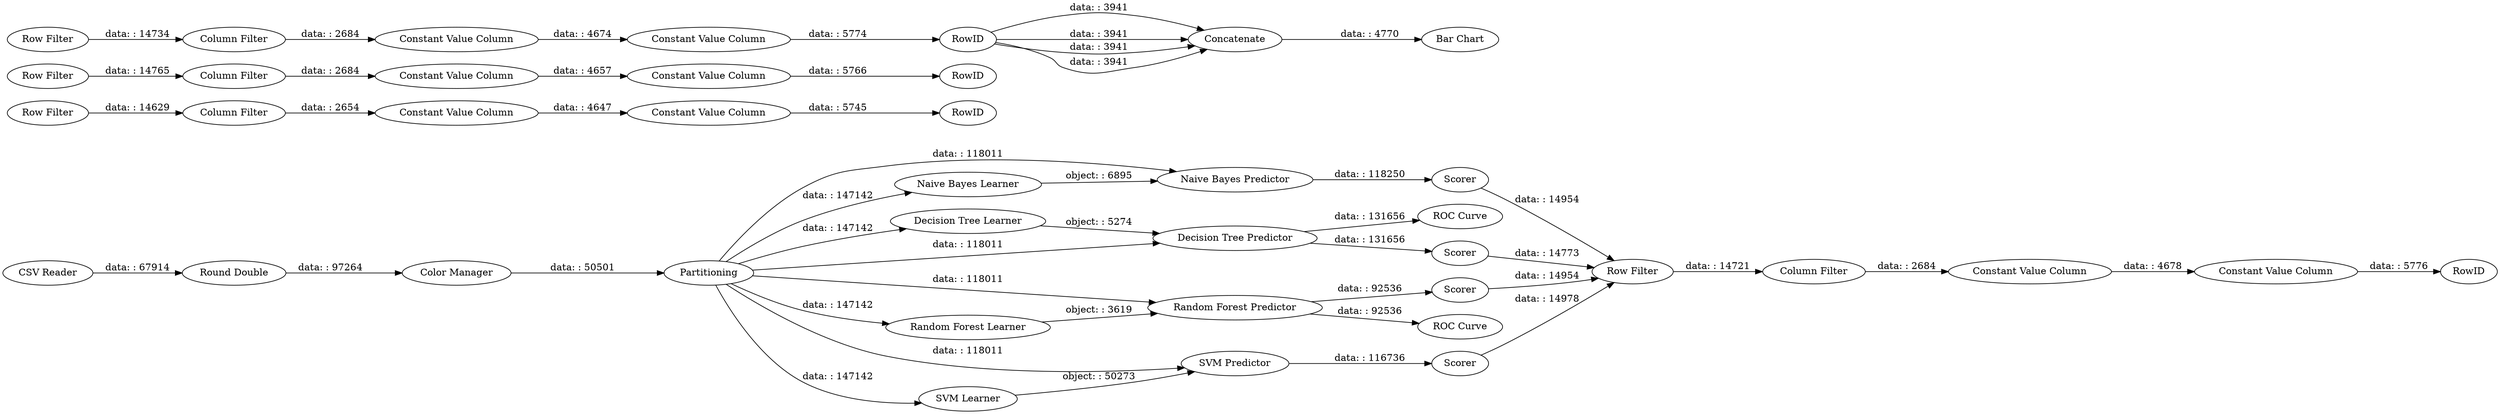 digraph {
	"483242232804082237_17" [label="Naive Bayes Predictor"]
	"483242232804082237_2" [label="Round Double"]
	"-1670804575663800137_9" [label="Row Filter"]
	"-1670804575663800137_300" [label="Row Filter"]
	"-1670804575663800137_290" [label="Constant Value Column"]
	"-1670804575663800137_296" [label="Constant Value Column"]
	"-1670804575663800137_307" [label=RowID]
	"483242232804082237_18" [label=Scorer]
	"483242232804082237_6" [label="Decision Tree Predictor"]
	"-1670804575663800137_309" [label="Column Filter"]
	"483242232804082237_16" [label="Naive Bayes Learner"]
	"483242232804082237_10" [label="Random Forest Learner"]
	"483242232804082237_310" [label=Concatenate]
	"-1670804575663800137_297" [label=RowID]
	"-1670804575663800137_306" [label="Constant Value Column"]
	"483242232804082237_12" [label=Scorer]
	"-1670804575663800137_299" [label="Column Filter"]
	"483242232804082237_4" [label=Partitioning]
	"483242232804082237_11" [label="Random Forest Predictor"]
	"483242232804082237_5" [label="Decision Tree Learner"]
	"483242232804082237_7" [label="ROC Curve"]
	"-1670804575663800137_298" [label="Constant Value Column"]
	"483242232804082237_21" [label=Scorer]
	"483242232804082237_13" [label="ROC Curve"]
	"483242232804082237_312" [label="Bar Chart"]
	"-1670804575663800137_308" [label="Constant Value Column"]
	"-1670804575663800137_301" [label="Constant Value Column"]
	"483242232804082237_20" [label="SVM Predictor"]
	"-1670804575663800137_305" [label="Row Filter"]
	"483242232804082237_15" [label="SVM Learner"]
	"-1670804575663800137_303" [label="Constant Value Column"]
	"-1670804575663800137_302" [label=RowID]
	"483242232804082237_3" [label="Color Manager"]
	"483242232804082237_1" [label="CSV Reader"]
	"-1670804575663800137_294" [label="Column Filter"]
	"-1670804575663800137_292" [label="Constant Value Column"]
	"483242232804082237_8" [label=Scorer]
	"-1670804575663800137_293" [label=RowID]
	"-1670804575663800137_304" [label="Column Filter"]
	"-1670804575663800137_295" [label="Row Filter"]
	"-1670804575663800137_294" -> "-1670804575663800137_290" [label="data: : 2654"]
	"483242232804082237_12" -> "-1670804575663800137_295" [label="data: : 14954"]
	"483242232804082237_11" -> "483242232804082237_13" [label="data: : 92536"]
	"483242232804082237_18" -> "-1670804575663800137_295" [label="data: : 14954"]
	"483242232804082237_4" -> "483242232804082237_20" [label="data: : 118011"]
	"-1670804575663800137_292" -> "-1670804575663800137_293" [label="data: : 5745"]
	"-1670804575663800137_305" -> "-1670804575663800137_309" [label="data: : 14734"]
	"483242232804082237_4" -> "483242232804082237_16" [label="data: : 147142"]
	"483242232804082237_4" -> "483242232804082237_5" [label="data: : 147142"]
	"-1670804575663800137_290" -> "-1670804575663800137_292" [label="data: : 4647"]
	"483242232804082237_1" -> "483242232804082237_2" [label="data: : 67914"]
	"-1670804575663800137_304" -> "-1670804575663800137_301" [label="data: : 2684"]
	"483242232804082237_4" -> "483242232804082237_10" [label="data: : 147142"]
	"483242232804082237_310" -> "483242232804082237_312" [label="data: : 4770"]
	"-1670804575663800137_301" -> "-1670804575663800137_303" [label="data: : 4657"]
	"-1670804575663800137_300" -> "-1670804575663800137_304" [label="data: : 14765"]
	"483242232804082237_15" -> "483242232804082237_20" [label="object: : 50273"]
	"-1670804575663800137_299" -> "-1670804575663800137_296" [label="data: : 2684"]
	"-1670804575663800137_307" -> "483242232804082237_310" [label="data: : 3941"]
	"483242232804082237_17" -> "483242232804082237_18" [label="data: : 118250"]
	"-1670804575663800137_307" -> "483242232804082237_310" [label="data: : 3941"]
	"-1670804575663800137_298" -> "-1670804575663800137_297" [label="data: : 5776"]
	"-1670804575663800137_295" -> "-1670804575663800137_299" [label="data: : 14721"]
	"-1670804575663800137_303" -> "-1670804575663800137_302" [label="data: : 5766"]
	"483242232804082237_4" -> "483242232804082237_11" [label="data: : 118011"]
	"483242232804082237_3" -> "483242232804082237_4" [label="data: : 50501"]
	"483242232804082237_2" -> "483242232804082237_3" [label="data: : 97264"]
	"-1670804575663800137_306" -> "-1670804575663800137_308" [label="data: : 4674"]
	"483242232804082237_11" -> "483242232804082237_12" [label="data: : 92536"]
	"483242232804082237_21" -> "-1670804575663800137_295" [label="data: : 14978"]
	"-1670804575663800137_9" -> "-1670804575663800137_294" [label="data: : 14629"]
	"-1670804575663800137_307" -> "483242232804082237_310" [label="data: : 3941"]
	"483242232804082237_4" -> "483242232804082237_15" [label="data: : 147142"]
	"-1670804575663800137_308" -> "-1670804575663800137_307" [label="data: : 5774"]
	"-1670804575663800137_296" -> "-1670804575663800137_298" [label="data: : 4678"]
	"483242232804082237_4" -> "483242232804082237_17" [label="data: : 118011"]
	"483242232804082237_16" -> "483242232804082237_17" [label="object: : 6895"]
	"483242232804082237_5" -> "483242232804082237_6" [label="object: : 5274"]
	"483242232804082237_8" -> "-1670804575663800137_295" [label="data: : 14773"]
	"-1670804575663800137_309" -> "-1670804575663800137_306" [label="data: : 2684"]
	"483242232804082237_20" -> "483242232804082237_21" [label="data: : 116736"]
	"483242232804082237_6" -> "483242232804082237_7" [label="data: : 131656"]
	"483242232804082237_4" -> "483242232804082237_6" [label="data: : 118011"]
	"483242232804082237_10" -> "483242232804082237_11" [label="object: : 3619"]
	"-1670804575663800137_307" -> "483242232804082237_310" [label="data: : 3941"]
	"483242232804082237_6" -> "483242232804082237_8" [label="data: : 131656"]
	rankdir=LR
}
